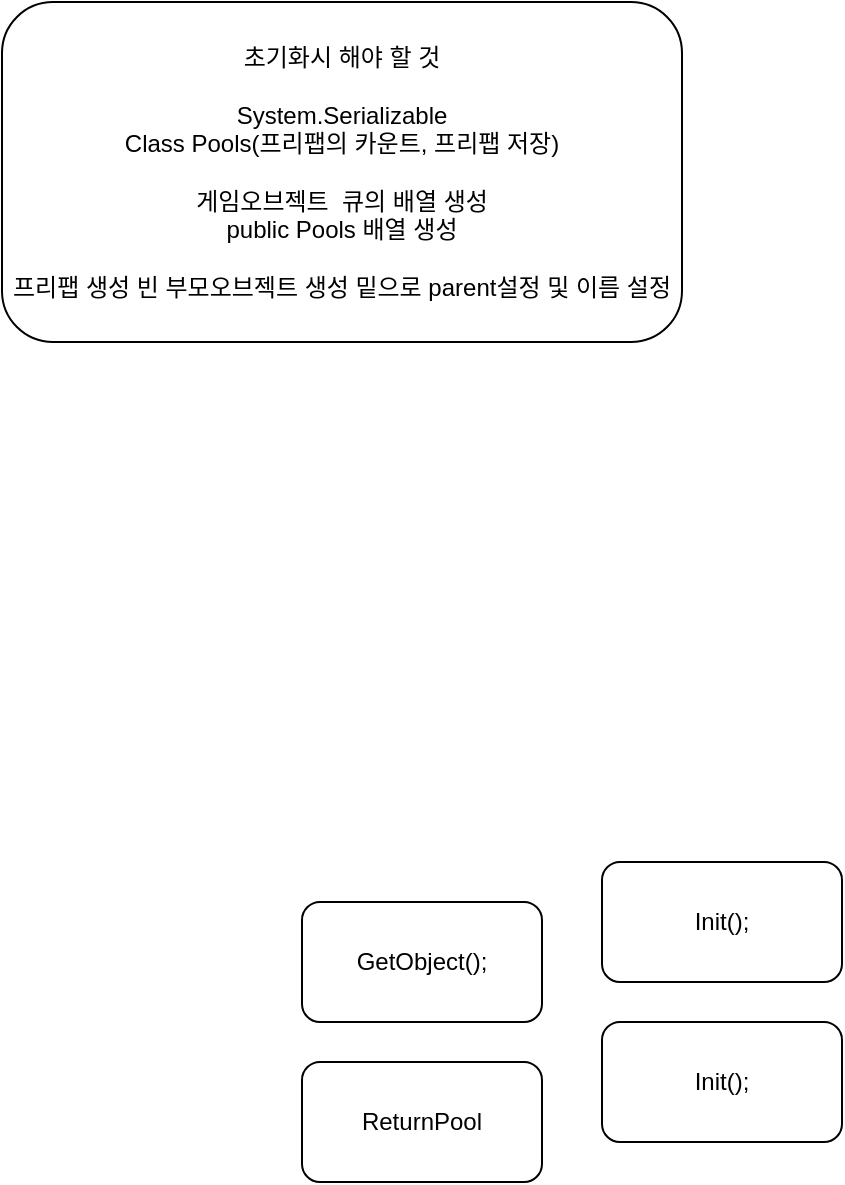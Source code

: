 <mxfile version="21.2.8" type="device">
  <diagram name="페이지-1" id="RatrRP6nfcGQsPmVXGSf">
    <mxGraphModel dx="903" dy="742" grid="1" gridSize="10" guides="1" tooltips="1" connect="1" arrows="1" fold="1" page="1" pageScale="1" pageWidth="827" pageHeight="1169" math="0" shadow="0">
      <root>
        <mxCell id="0" />
        <mxCell id="1" parent="0" />
        <mxCell id="WjZnzPMZCiqWXGK3myXa-1" value="오브젝트풀" style="rounded=1;whiteSpace=wrap;html=1;" parent="1" vertex="1">
          <mxGeometry x="354" y="40" width="120" height="60" as="geometry" />
        </mxCell>
        <mxCell id="WjZnzPMZCiqWXGK3myXa-5" value="GetObject();" style="rounded=1;whiteSpace=wrap;html=1;" parent="1" vertex="1">
          <mxGeometry x="350" y="460" width="120" height="60" as="geometry" />
        </mxCell>
        <mxCell id="WjZnzPMZCiqWXGK3myXa-6" value="ReturnPool" style="rounded=1;whiteSpace=wrap;html=1;" parent="1" vertex="1">
          <mxGeometry x="350" y="540" width="120" height="60" as="geometry" />
        </mxCell>
        <mxCell id="WjZnzPMZCiqWXGK3myXa-7" value="Init();" style="rounded=1;whiteSpace=wrap;html=1;" parent="1" vertex="1">
          <mxGeometry x="500" y="440" width="120" height="60" as="geometry" />
        </mxCell>
        <mxCell id="WjZnzPMZCiqWXGK3myXa-8" value="Init();" style="rounded=1;whiteSpace=wrap;html=1;" parent="1" vertex="1">
          <mxGeometry x="500" y="520" width="120" height="60" as="geometry" />
        </mxCell>
        <mxCell id="Dn0gDTl4cm44M8X3MZ_S-2" value="초기화시 해야 할 것&lt;br&gt;&lt;br&gt;System.Serializable&lt;br&gt;Class Pools(프리팹의 카운트, 프리팹 저장)&lt;br&gt;&lt;br&gt;게임오브젝트&amp;nbsp; 큐의 배열 생성&lt;br&gt;public Pools 배열 생성&lt;br&gt;&lt;br&gt;프리팹 생성 빈 부모오브젝트 생성 밑으로 parent설정 및 이름 설정" style="rounded=1;whiteSpace=wrap;html=1;" parent="1" vertex="1">
          <mxGeometry x="200" y="10" width="340" height="170" as="geometry" />
        </mxCell>
      </root>
    </mxGraphModel>
  </diagram>
</mxfile>

